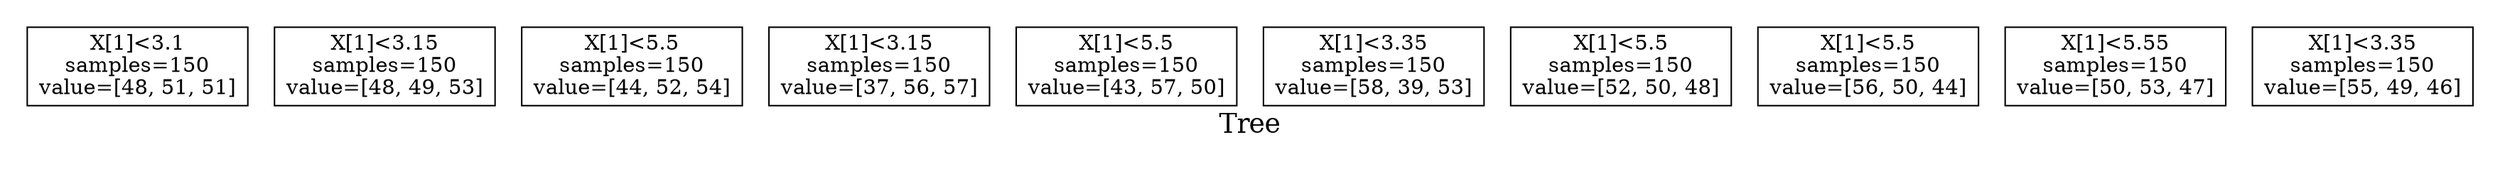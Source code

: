 digraph Tree_model{
graph[
label = "Tree",
bgcolor = "#ffffff",
fontcolor = "#000000",
fontsize = "18",
style = "filled",
margin = 0.2
];
node[
shape = box,
fillcolor = "#ffffff"
];
node1 [
label = "X[1]<3.1
samples=150
value=[48, 51, 51]"
];
node2 [
label = "X[1]<3.15
samples=150
value=[48, 49, 53]"
];
node3 [
label = "X[1]<5.5
samples=150
value=[44, 52, 54]"
];
node4 [
label = "X[1]<3.15
samples=150
value=[37, 56, 57]"
];
node5 [
label = "X[1]<5.5
samples=150
value=[43, 57, 50]"
];
node6 [
label = "X[1]<3.35
samples=150
value=[58, 39, 53]"
];
node7 [
label = "X[1]<5.5
samples=150
value=[52, 50, 48]"
];
node8 [
label = "X[1]<5.5
samples=150
value=[56, 50, 44]"
];
node9 [
label = "X[1]<5.55
samples=150
value=[50, 53, 47]"
];
node10 [
label = "X[1]<3.35
samples=150
value=[55, 49, 46]"
];
}